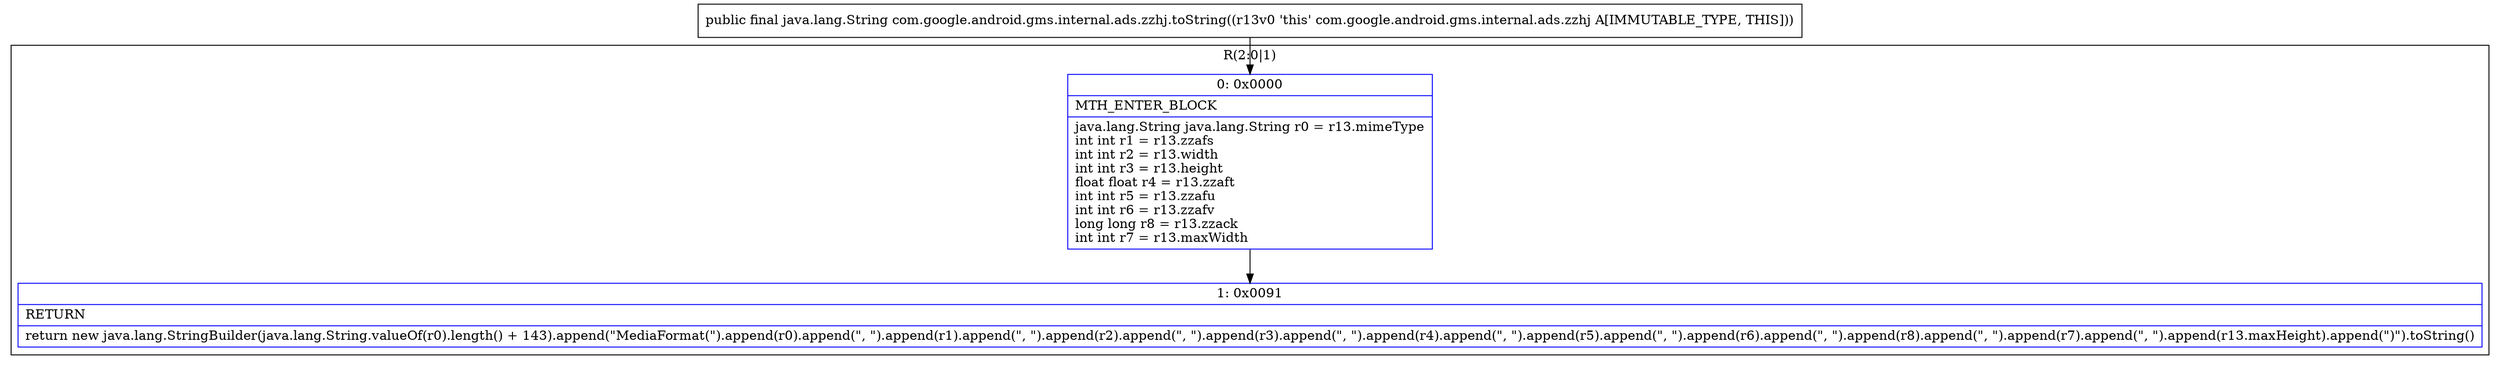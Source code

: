 digraph "CFG forcom.google.android.gms.internal.ads.zzhj.toString()Ljava\/lang\/String;" {
subgraph cluster_Region_1359221809 {
label = "R(2:0|1)";
node [shape=record,color=blue];
Node_0 [shape=record,label="{0\:\ 0x0000|MTH_ENTER_BLOCK\l|java.lang.String java.lang.String r0 = r13.mimeType\lint int r1 = r13.zzafs\lint int r2 = r13.width\lint int r3 = r13.height\lfloat float r4 = r13.zzaft\lint int r5 = r13.zzafu\lint int r6 = r13.zzafv\llong long r8 = r13.zzack\lint int r7 = r13.maxWidth\l}"];
Node_1 [shape=record,label="{1\:\ 0x0091|RETURN\l|return new java.lang.StringBuilder(java.lang.String.valueOf(r0).length() + 143).append(\"MediaFormat(\").append(r0).append(\", \").append(r1).append(\", \").append(r2).append(\", \").append(r3).append(\", \").append(r4).append(\", \").append(r5).append(\", \").append(r6).append(\", \").append(r8).append(\", \").append(r7).append(\", \").append(r13.maxHeight).append(\")\").toString()\l}"];
}
MethodNode[shape=record,label="{public final java.lang.String com.google.android.gms.internal.ads.zzhj.toString((r13v0 'this' com.google.android.gms.internal.ads.zzhj A[IMMUTABLE_TYPE, THIS])) }"];
MethodNode -> Node_0;
Node_0 -> Node_1;
}

